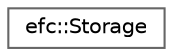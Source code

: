 digraph "Graphical Class Hierarchy"
{
 // LATEX_PDF_SIZE
  bgcolor="transparent";
  edge [fontname=Helvetica,fontsize=10,labelfontname=Helvetica,labelfontsize=10];
  node [fontname=Helvetica,fontsize=10,shape=box,height=0.2,width=0.4];
  rankdir="LR";
  Node0 [label="efc::Storage",height=0.2,width=0.4,color="grey40", fillcolor="white", style="filled",URL="$classefc_1_1Storage.html",tooltip="Storage class to read and write to a file."];
}
